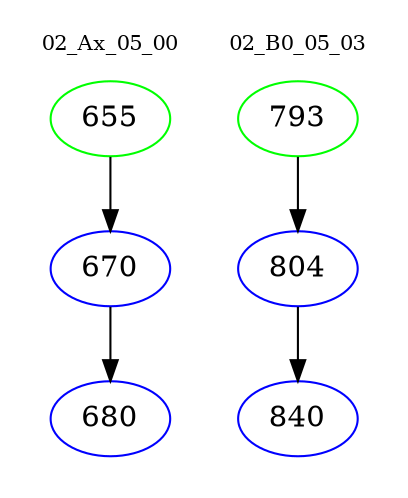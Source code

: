 digraph{
subgraph cluster_0 {
color = white
label = "02_Ax_05_00";
fontsize=10;
T0_655 [label="655", color="green"]
T0_655 -> T0_670 [color="black"]
T0_670 [label="670", color="blue"]
T0_670 -> T0_680 [color="black"]
T0_680 [label="680", color="blue"]
}
subgraph cluster_1 {
color = white
label = "02_B0_05_03";
fontsize=10;
T1_793 [label="793", color="green"]
T1_793 -> T1_804 [color="black"]
T1_804 [label="804", color="blue"]
T1_804 -> T1_840 [color="black"]
T1_840 [label="840", color="blue"]
}
}
